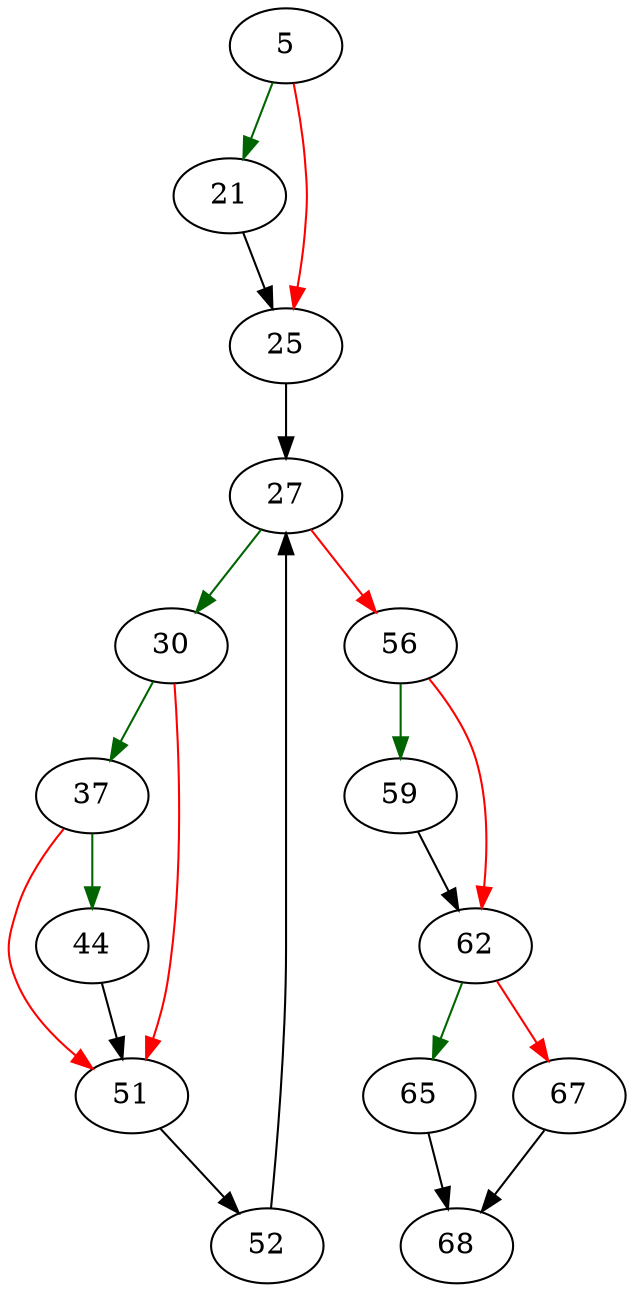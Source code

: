 strict digraph "sqlite3TriggersExist" {
	// Node definitions.
	5 [entry=true];
	21;
	25;
	27;
	30;
	56;
	37;
	51;
	44;
	52;
	59;
	62;
	65;
	67;
	68;

	// Edge definitions.
	5 -> 21 [
		color=darkgreen
		cond=true
	];
	5 -> 25 [
		color=red
		cond=false
	];
	21 -> 25;
	25 -> 27;
	27 -> 30 [
		color=darkgreen
		cond=true
	];
	27 -> 56 [
		color=red
		cond=false
	];
	30 -> 37 [
		color=darkgreen
		cond=true
	];
	30 -> 51 [
		color=red
		cond=false
	];
	56 -> 59 [
		color=darkgreen
		cond=true
	];
	56 -> 62 [
		color=red
		cond=false
	];
	37 -> 51 [
		color=red
		cond=false
	];
	37 -> 44 [
		color=darkgreen
		cond=true
	];
	51 -> 52;
	44 -> 51;
	52 -> 27;
	59 -> 62;
	62 -> 65 [
		color=darkgreen
		cond=true
	];
	62 -> 67 [
		color=red
		cond=false
	];
	65 -> 68;
	67 -> 68;
}
